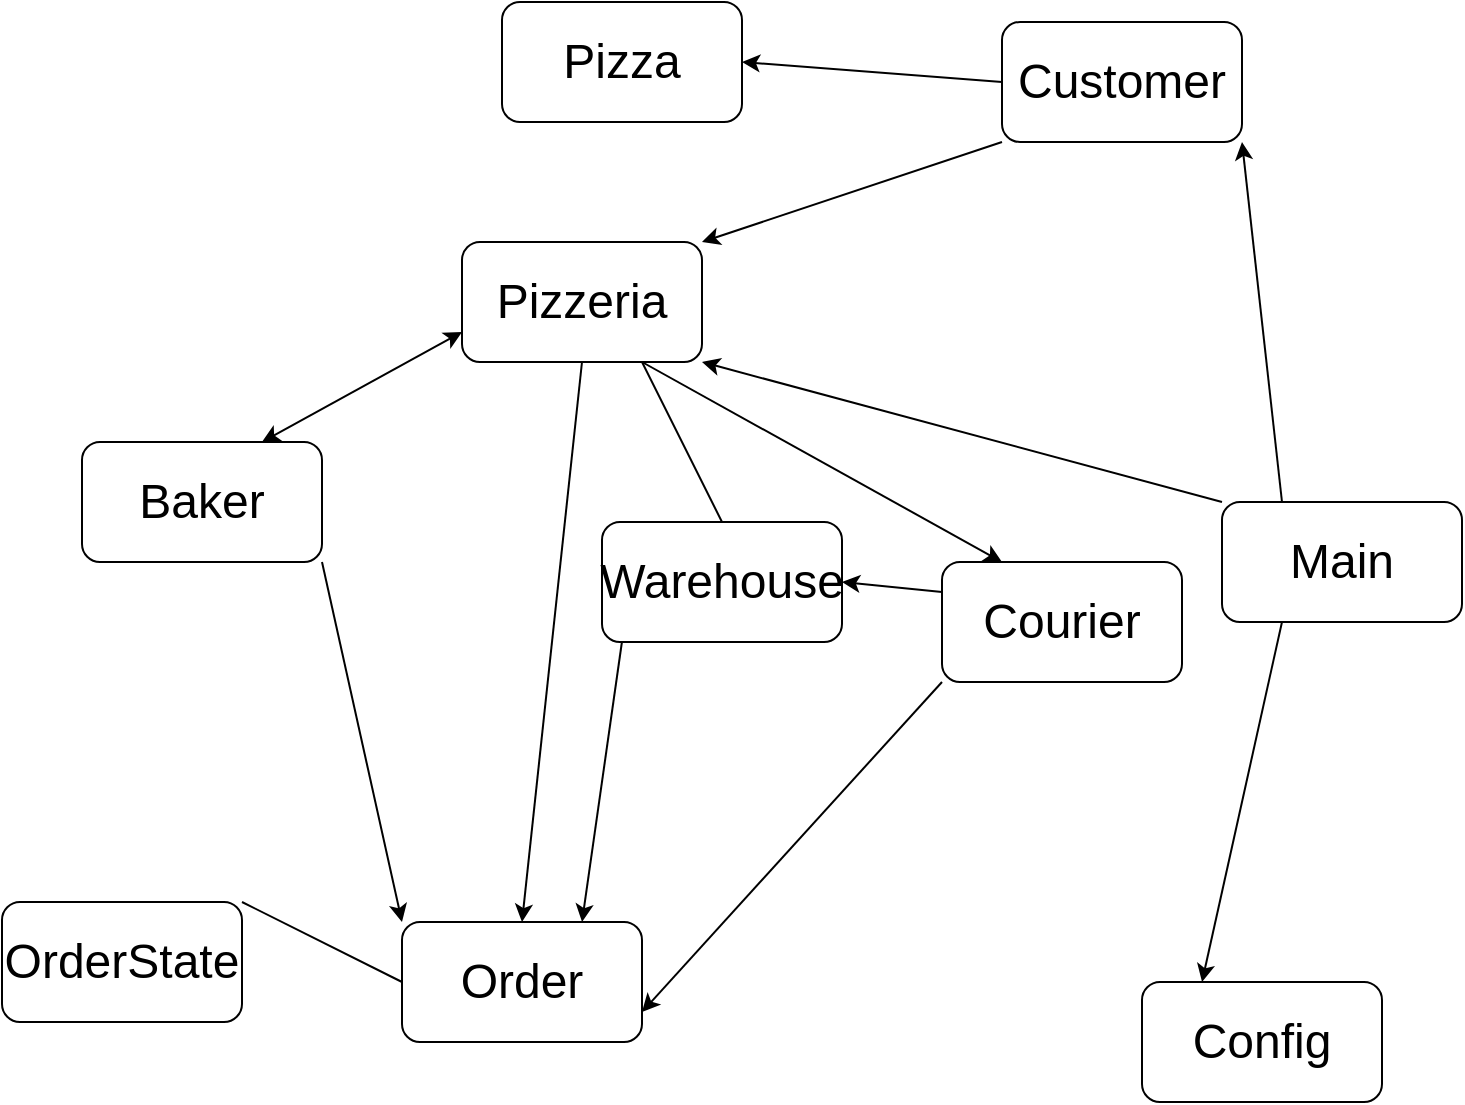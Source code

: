 <mxfile version="21.2.1" type="device">
  <diagram name="Page-1" id="a91_xcX-leV32KJiG4NM">
    <mxGraphModel dx="954" dy="647" grid="1" gridSize="10" guides="1" tooltips="1" connect="1" arrows="1" fold="1" page="1" pageScale="1" pageWidth="827" pageHeight="1169" math="0" shadow="0">
      <root>
        <mxCell id="0" />
        <mxCell id="1" parent="0" />
        <mxCell id="a7pPiBRZSlMDkatMag5f-1" value="&lt;font style=&quot;font-size: 24px;&quot;&gt;Baker&lt;/font&gt;" style="rounded=1;whiteSpace=wrap;html=1;" vertex="1" parent="1">
          <mxGeometry x="60" y="240" width="120" height="60" as="geometry" />
        </mxCell>
        <mxCell id="a7pPiBRZSlMDkatMag5f-2" value="&lt;font style=&quot;font-size: 24px;&quot;&gt;Config&lt;/font&gt;" style="rounded=1;whiteSpace=wrap;html=1;" vertex="1" parent="1">
          <mxGeometry x="590" y="510" width="120" height="60" as="geometry" />
        </mxCell>
        <mxCell id="a7pPiBRZSlMDkatMag5f-3" value="&lt;font style=&quot;font-size: 24px;&quot;&gt;Courier&lt;/font&gt;" style="rounded=1;whiteSpace=wrap;html=1;" vertex="1" parent="1">
          <mxGeometry x="490" y="300" width="120" height="60" as="geometry" />
        </mxCell>
        <mxCell id="a7pPiBRZSlMDkatMag5f-4" value="&lt;font style=&quot;font-size: 24px;&quot;&gt;Customer&lt;/font&gt;" style="rounded=1;whiteSpace=wrap;html=1;" vertex="1" parent="1">
          <mxGeometry x="520" y="30" width="120" height="60" as="geometry" />
        </mxCell>
        <mxCell id="a7pPiBRZSlMDkatMag5f-5" value="&lt;font style=&quot;font-size: 24px;&quot;&gt;Main&lt;/font&gt;" style="rounded=1;whiteSpace=wrap;html=1;" vertex="1" parent="1">
          <mxGeometry x="630" y="270" width="120" height="60" as="geometry" />
        </mxCell>
        <mxCell id="a7pPiBRZSlMDkatMag5f-6" value="&lt;font style=&quot;font-size: 24px;&quot;&gt;Order&lt;/font&gt;" style="rounded=1;whiteSpace=wrap;html=1;" vertex="1" parent="1">
          <mxGeometry x="220" y="480" width="120" height="60" as="geometry" />
        </mxCell>
        <mxCell id="a7pPiBRZSlMDkatMag5f-7" value="&lt;font style=&quot;font-size: 24px;&quot;&gt;OrderState&lt;/font&gt;" style="rounded=1;whiteSpace=wrap;html=1;" vertex="1" parent="1">
          <mxGeometry x="20" y="470" width="120" height="60" as="geometry" />
        </mxCell>
        <mxCell id="a7pPiBRZSlMDkatMag5f-8" value="&lt;font style=&quot;font-size: 24px;&quot;&gt;Pizza&lt;/font&gt;" style="rounded=1;whiteSpace=wrap;html=1;" vertex="1" parent="1">
          <mxGeometry x="270" y="20" width="120" height="60" as="geometry" />
        </mxCell>
        <mxCell id="a7pPiBRZSlMDkatMag5f-9" value="&lt;font style=&quot;font-size: 24px;&quot;&gt;Pizzeria&lt;/font&gt;" style="rounded=1;whiteSpace=wrap;html=1;" vertex="1" parent="1">
          <mxGeometry x="250" y="140" width="120" height="60" as="geometry" />
        </mxCell>
        <mxCell id="a7pPiBRZSlMDkatMag5f-10" value="&lt;font style=&quot;font-size: 24px;&quot;&gt;Warehouse&lt;/font&gt;" style="rounded=1;whiteSpace=wrap;html=1;" vertex="1" parent="1">
          <mxGeometry x="320" y="280" width="120" height="60" as="geometry" />
        </mxCell>
        <mxCell id="a7pPiBRZSlMDkatMag5f-13" value="" style="endArrow=classic;html=1;rounded=0;exitX=1;exitY=1;exitDx=0;exitDy=0;entryX=0;entryY=0;entryDx=0;entryDy=0;" edge="1" parent="1" source="a7pPiBRZSlMDkatMag5f-1" target="a7pPiBRZSlMDkatMag5f-6">
          <mxGeometry width="50" height="50" relative="1" as="geometry">
            <mxPoint x="390" y="360" as="sourcePoint" />
            <mxPoint x="440" y="310" as="targetPoint" />
          </mxGeometry>
        </mxCell>
        <mxCell id="a7pPiBRZSlMDkatMag5f-14" value="" style="endArrow=classic;html=1;rounded=0;entryX=1;entryY=0.75;entryDx=0;entryDy=0;exitX=0;exitY=1;exitDx=0;exitDy=0;" edge="1" parent="1" source="a7pPiBRZSlMDkatMag5f-3" target="a7pPiBRZSlMDkatMag5f-6">
          <mxGeometry width="50" height="50" relative="1" as="geometry">
            <mxPoint x="520" y="290" as="sourcePoint" />
            <mxPoint x="440" y="310" as="targetPoint" />
          </mxGeometry>
        </mxCell>
        <mxCell id="a7pPiBRZSlMDkatMag5f-15" value="" style="endArrow=classic;html=1;rounded=0;exitX=0;exitY=0.25;exitDx=0;exitDy=0;entryX=1;entryY=0.5;entryDx=0;entryDy=0;" edge="1" parent="1" source="a7pPiBRZSlMDkatMag5f-3" target="a7pPiBRZSlMDkatMag5f-10">
          <mxGeometry width="50" height="50" relative="1" as="geometry">
            <mxPoint x="390" y="360" as="sourcePoint" />
            <mxPoint x="410" y="340" as="targetPoint" />
          </mxGeometry>
        </mxCell>
        <mxCell id="a7pPiBRZSlMDkatMag5f-16" value="" style="endArrow=classic;html=1;rounded=0;exitX=0;exitY=1;exitDx=0;exitDy=0;entryX=1;entryY=0;entryDx=0;entryDy=0;" edge="1" parent="1" source="a7pPiBRZSlMDkatMag5f-4" target="a7pPiBRZSlMDkatMag5f-9">
          <mxGeometry width="50" height="50" relative="1" as="geometry">
            <mxPoint x="390" y="360" as="sourcePoint" />
            <mxPoint x="440" y="310" as="targetPoint" />
          </mxGeometry>
        </mxCell>
        <mxCell id="a7pPiBRZSlMDkatMag5f-17" value="" style="endArrow=classic;html=1;rounded=0;exitX=0.25;exitY=1;exitDx=0;exitDy=0;entryX=0.25;entryY=0;entryDx=0;entryDy=0;" edge="1" parent="1" source="a7pPiBRZSlMDkatMag5f-5" target="a7pPiBRZSlMDkatMag5f-2">
          <mxGeometry width="50" height="50" relative="1" as="geometry">
            <mxPoint x="390" y="360" as="sourcePoint" />
            <mxPoint x="440" y="310" as="targetPoint" />
          </mxGeometry>
        </mxCell>
        <mxCell id="a7pPiBRZSlMDkatMag5f-18" value="" style="endArrow=classic;html=1;rounded=0;entryX=1;entryY=1;entryDx=0;entryDy=0;exitX=0;exitY=0;exitDx=0;exitDy=0;" edge="1" parent="1" source="a7pPiBRZSlMDkatMag5f-5" target="a7pPiBRZSlMDkatMag5f-9">
          <mxGeometry width="50" height="50" relative="1" as="geometry">
            <mxPoint x="390" y="360" as="sourcePoint" />
            <mxPoint x="440" y="310" as="targetPoint" />
          </mxGeometry>
        </mxCell>
        <mxCell id="a7pPiBRZSlMDkatMag5f-19" value="" style="endArrow=classic;html=1;rounded=0;entryX=1;entryY=1;entryDx=0;entryDy=0;exitX=0.25;exitY=0;exitDx=0;exitDy=0;" edge="1" parent="1" source="a7pPiBRZSlMDkatMag5f-5" target="a7pPiBRZSlMDkatMag5f-4">
          <mxGeometry width="50" height="50" relative="1" as="geometry">
            <mxPoint x="390" y="360" as="sourcePoint" />
            <mxPoint x="440" y="310" as="targetPoint" />
          </mxGeometry>
        </mxCell>
        <mxCell id="a7pPiBRZSlMDkatMag5f-20" value="" style="endArrow=none;html=1;rounded=0;entryX=1;entryY=0;entryDx=0;entryDy=0;exitX=0;exitY=0.5;exitDx=0;exitDy=0;" edge="1" parent="1" source="a7pPiBRZSlMDkatMag5f-6" target="a7pPiBRZSlMDkatMag5f-7">
          <mxGeometry width="50" height="50" relative="1" as="geometry">
            <mxPoint x="390" y="360" as="sourcePoint" />
            <mxPoint x="440" y="310" as="targetPoint" />
          </mxGeometry>
        </mxCell>
        <mxCell id="a7pPiBRZSlMDkatMag5f-21" value="" style="endArrow=classic;html=1;rounded=0;entryX=1;entryY=0.5;entryDx=0;entryDy=0;exitX=0;exitY=0.5;exitDx=0;exitDy=0;" edge="1" parent="1" source="a7pPiBRZSlMDkatMag5f-4" target="a7pPiBRZSlMDkatMag5f-8">
          <mxGeometry width="50" height="50" relative="1" as="geometry">
            <mxPoint x="390" y="360" as="sourcePoint" />
            <mxPoint x="440" y="310" as="targetPoint" />
          </mxGeometry>
        </mxCell>
        <mxCell id="a7pPiBRZSlMDkatMag5f-22" value="" style="endArrow=classic;html=1;rounded=0;exitX=0.5;exitY=1;exitDx=0;exitDy=0;entryX=0.5;entryY=0;entryDx=0;entryDy=0;" edge="1" parent="1" source="a7pPiBRZSlMDkatMag5f-9" target="a7pPiBRZSlMDkatMag5f-6">
          <mxGeometry width="50" height="50" relative="1" as="geometry">
            <mxPoint x="390" y="360" as="sourcePoint" />
            <mxPoint x="440" y="310" as="targetPoint" />
          </mxGeometry>
        </mxCell>
        <mxCell id="a7pPiBRZSlMDkatMag5f-23" value="" style="endArrow=classic;html=1;rounded=0;exitX=0.75;exitY=1;exitDx=0;exitDy=0;entryX=0.25;entryY=0;entryDx=0;entryDy=0;" edge="1" parent="1" source="a7pPiBRZSlMDkatMag5f-9" target="a7pPiBRZSlMDkatMag5f-3">
          <mxGeometry width="50" height="50" relative="1" as="geometry">
            <mxPoint x="390" y="360" as="sourcePoint" />
            <mxPoint x="440" y="310" as="targetPoint" />
          </mxGeometry>
        </mxCell>
        <mxCell id="a7pPiBRZSlMDkatMag5f-24" value="" style="endArrow=classic;html=1;rounded=0;exitX=0.083;exitY=1;exitDx=0;exitDy=0;entryX=0.75;entryY=0;entryDx=0;entryDy=0;exitPerimeter=0;" edge="1" parent="1" source="a7pPiBRZSlMDkatMag5f-10" target="a7pPiBRZSlMDkatMag5f-6">
          <mxGeometry width="50" height="50" relative="1" as="geometry">
            <mxPoint x="390" y="360" as="sourcePoint" />
            <mxPoint x="440" y="310" as="targetPoint" />
          </mxGeometry>
        </mxCell>
        <mxCell id="a7pPiBRZSlMDkatMag5f-25" value="" style="endArrow=classic;startArrow=classic;html=1;rounded=0;entryX=0;entryY=0.75;entryDx=0;entryDy=0;exitX=0.75;exitY=0;exitDx=0;exitDy=0;" edge="1" parent="1" source="a7pPiBRZSlMDkatMag5f-1" target="a7pPiBRZSlMDkatMag5f-9">
          <mxGeometry width="50" height="50" relative="1" as="geometry">
            <mxPoint x="390" y="360" as="sourcePoint" />
            <mxPoint x="440" y="310" as="targetPoint" />
          </mxGeometry>
        </mxCell>
        <mxCell id="a7pPiBRZSlMDkatMag5f-27" value="" style="endArrow=none;html=1;rounded=0;entryX=0.75;entryY=1;entryDx=0;entryDy=0;exitX=0.5;exitY=0;exitDx=0;exitDy=0;" edge="1" parent="1" source="a7pPiBRZSlMDkatMag5f-10" target="a7pPiBRZSlMDkatMag5f-9">
          <mxGeometry width="50" height="50" relative="1" as="geometry">
            <mxPoint x="390" y="360" as="sourcePoint" />
            <mxPoint x="440" y="310" as="targetPoint" />
          </mxGeometry>
        </mxCell>
      </root>
    </mxGraphModel>
  </diagram>
</mxfile>
